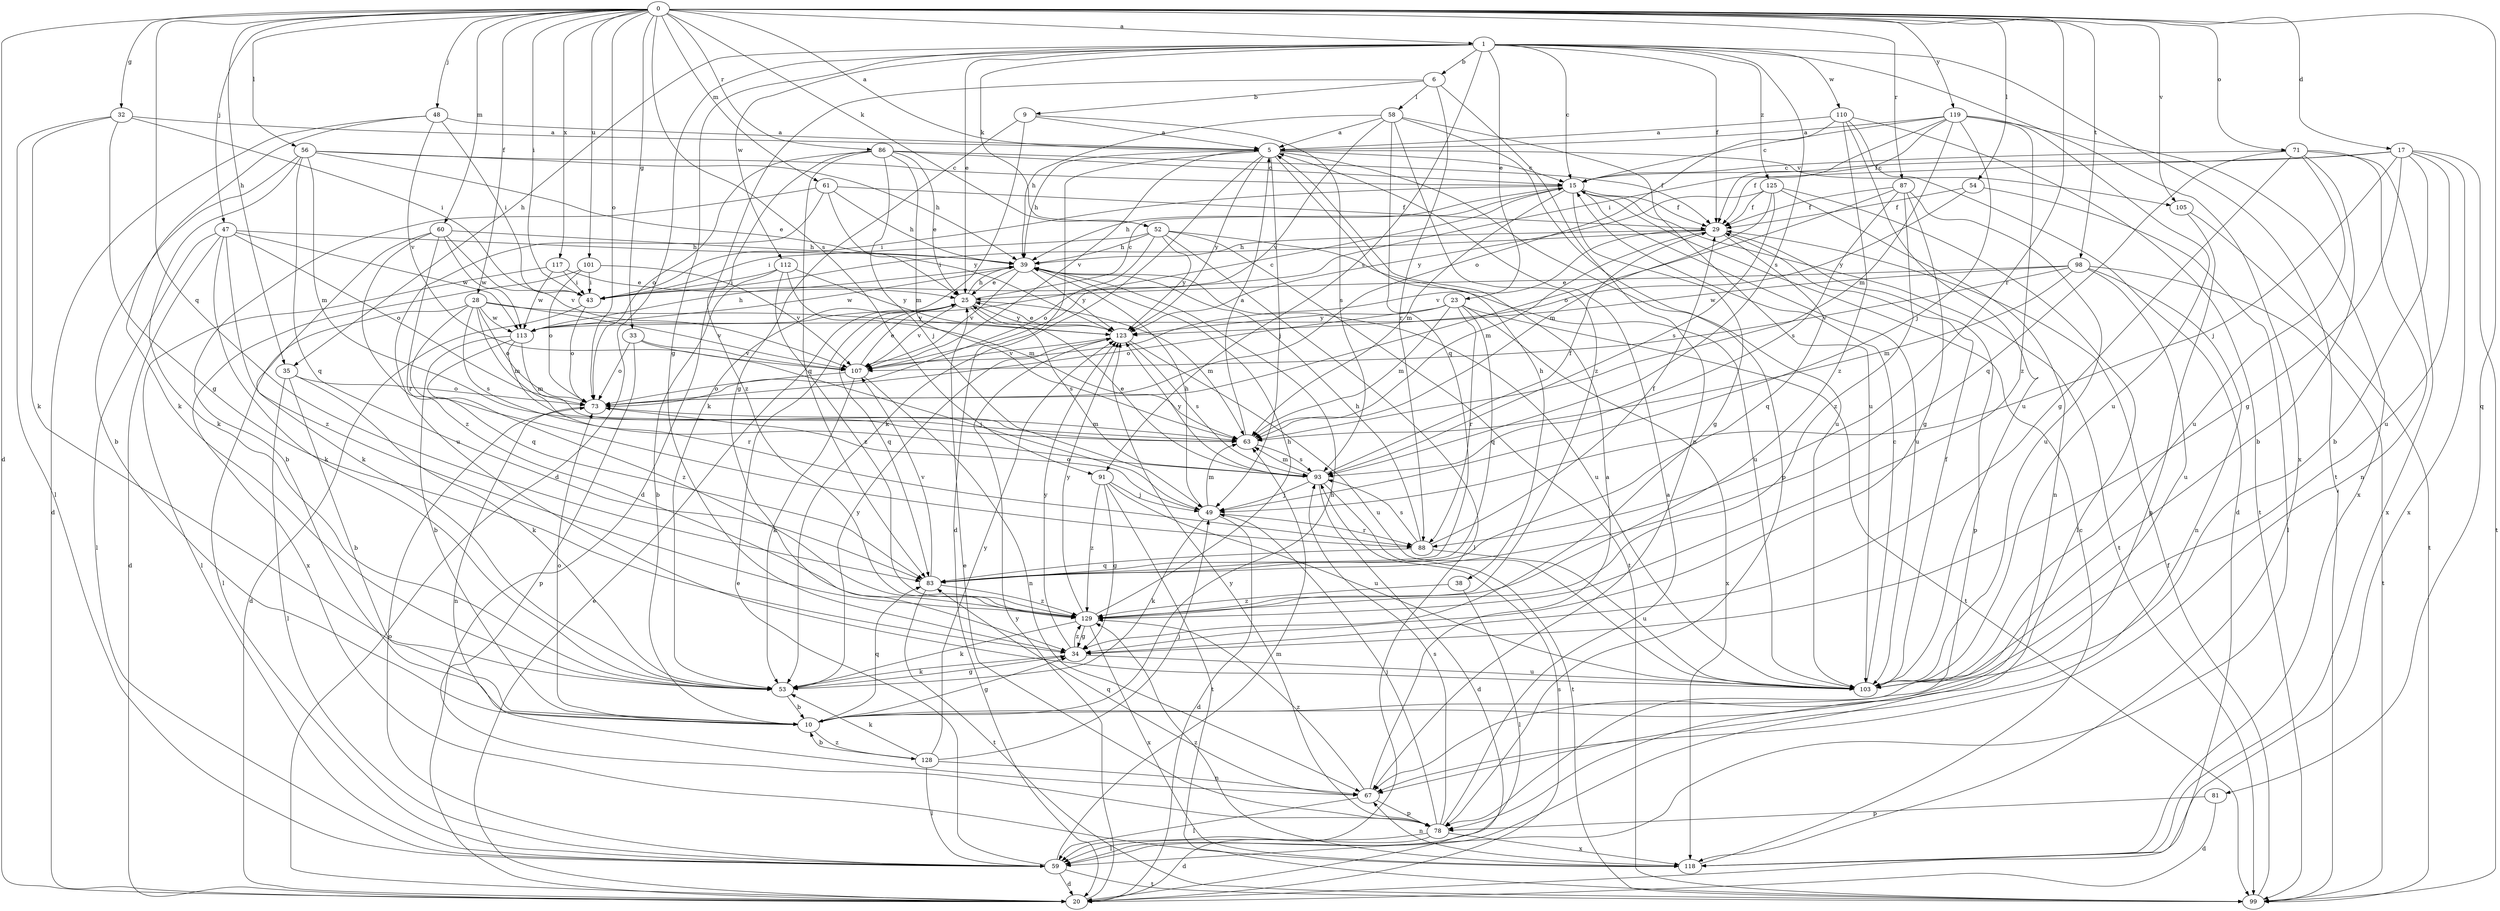 strict digraph  {
0;
1;
5;
6;
9;
10;
15;
17;
20;
23;
25;
28;
29;
32;
33;
34;
35;
38;
39;
43;
47;
48;
49;
52;
53;
54;
56;
58;
59;
60;
61;
63;
67;
71;
73;
78;
81;
83;
86;
87;
88;
91;
93;
98;
99;
101;
103;
105;
107;
110;
112;
113;
117;
118;
119;
123;
125;
128;
129;
0 -> 1  [label=a];
0 -> 5  [label=a];
0 -> 17  [label=d];
0 -> 20  [label=d];
0 -> 28  [label=f];
0 -> 32  [label=g];
0 -> 33  [label=g];
0 -> 35  [label=h];
0 -> 43  [label=i];
0 -> 47  [label=j];
0 -> 48  [label=j];
0 -> 52  [label=k];
0 -> 54  [label=l];
0 -> 56  [label=l];
0 -> 60  [label=m];
0 -> 61  [label=m];
0 -> 71  [label=o];
0 -> 73  [label=o];
0 -> 81  [label=q];
0 -> 83  [label=q];
0 -> 86  [label=r];
0 -> 87  [label=r];
0 -> 88  [label=r];
0 -> 91  [label=s];
0 -> 98  [label=t];
0 -> 101  [label=u];
0 -> 105  [label=v];
0 -> 117  [label=x];
0 -> 119  [label=y];
1 -> 6  [label=b];
1 -> 15  [label=c];
1 -> 20  [label=d];
1 -> 23  [label=e];
1 -> 25  [label=e];
1 -> 29  [label=f];
1 -> 34  [label=g];
1 -> 35  [label=h];
1 -> 52  [label=k];
1 -> 91  [label=s];
1 -> 93  [label=s];
1 -> 99  [label=t];
1 -> 110  [label=w];
1 -> 112  [label=w];
1 -> 118  [label=x];
1 -> 125  [label=z];
5 -> 15  [label=c];
5 -> 20  [label=d];
5 -> 38  [label=h];
5 -> 39  [label=h];
5 -> 49  [label=j];
5 -> 53  [label=k];
5 -> 103  [label=u];
5 -> 105  [label=v];
5 -> 107  [label=v];
5 -> 123  [label=y];
6 -> 9  [label=b];
6 -> 20  [label=d];
6 -> 58  [label=l];
6 -> 67  [label=n];
6 -> 88  [label=r];
9 -> 5  [label=a];
9 -> 34  [label=g];
9 -> 53  [label=k];
9 -> 93  [label=s];
10 -> 34  [label=g];
10 -> 39  [label=h];
10 -> 73  [label=o];
10 -> 83  [label=q];
10 -> 128  [label=z];
15 -> 29  [label=f];
15 -> 34  [label=g];
15 -> 39  [label=h];
15 -> 43  [label=i];
15 -> 63  [label=m];
15 -> 99  [label=t];
15 -> 103  [label=u];
17 -> 10  [label=b];
17 -> 15  [label=c];
17 -> 29  [label=f];
17 -> 34  [label=g];
17 -> 49  [label=j];
17 -> 99  [label=t];
17 -> 103  [label=u];
17 -> 118  [label=x];
20 -> 25  [label=e];
20 -> 93  [label=s];
20 -> 123  [label=y];
23 -> 63  [label=m];
23 -> 73  [label=o];
23 -> 83  [label=q];
23 -> 88  [label=r];
23 -> 99  [label=t];
23 -> 118  [label=x];
23 -> 123  [label=y];
25 -> 15  [label=c];
25 -> 39  [label=h];
25 -> 63  [label=m];
25 -> 83  [label=q];
25 -> 93  [label=s];
25 -> 107  [label=v];
25 -> 123  [label=y];
28 -> 59  [label=l];
28 -> 63  [label=m];
28 -> 73  [label=o];
28 -> 83  [label=q];
28 -> 93  [label=s];
28 -> 107  [label=v];
28 -> 113  [label=w];
28 -> 123  [label=y];
29 -> 39  [label=h];
29 -> 43  [label=i];
29 -> 63  [label=m];
29 -> 78  [label=p];
29 -> 83  [label=q];
29 -> 107  [label=v];
32 -> 5  [label=a];
32 -> 34  [label=g];
32 -> 43  [label=i];
32 -> 53  [label=k];
32 -> 59  [label=l];
33 -> 49  [label=j];
33 -> 73  [label=o];
33 -> 78  [label=p];
33 -> 107  [label=v];
34 -> 53  [label=k];
34 -> 103  [label=u];
34 -> 123  [label=y];
34 -> 129  [label=z];
35 -> 10  [label=b];
35 -> 53  [label=k];
35 -> 59  [label=l];
35 -> 73  [label=o];
38 -> 59  [label=l];
38 -> 129  [label=z];
39 -> 25  [label=e];
39 -> 103  [label=u];
39 -> 107  [label=v];
39 -> 113  [label=w];
39 -> 123  [label=y];
43 -> 20  [label=d];
43 -> 73  [label=o];
47 -> 20  [label=d];
47 -> 39  [label=h];
47 -> 53  [label=k];
47 -> 59  [label=l];
47 -> 73  [label=o];
47 -> 113  [label=w];
47 -> 129  [label=z];
48 -> 5  [label=a];
48 -> 20  [label=d];
48 -> 43  [label=i];
48 -> 53  [label=k];
48 -> 107  [label=v];
49 -> 20  [label=d];
49 -> 39  [label=h];
49 -> 53  [label=k];
49 -> 63  [label=m];
49 -> 73  [label=o];
49 -> 88  [label=r];
52 -> 39  [label=h];
52 -> 43  [label=i];
52 -> 59  [label=l];
52 -> 73  [label=o];
52 -> 99  [label=t];
52 -> 103  [label=u];
52 -> 123  [label=y];
53 -> 10  [label=b];
53 -> 34  [label=g];
53 -> 123  [label=y];
54 -> 29  [label=f];
54 -> 59  [label=l];
54 -> 123  [label=y];
56 -> 10  [label=b];
56 -> 15  [label=c];
56 -> 25  [label=e];
56 -> 39  [label=h];
56 -> 53  [label=k];
56 -> 63  [label=m];
56 -> 83  [label=q];
58 -> 5  [label=a];
58 -> 39  [label=h];
58 -> 78  [label=p];
58 -> 83  [label=q];
58 -> 103  [label=u];
58 -> 107  [label=v];
58 -> 129  [label=z];
59 -> 20  [label=d];
59 -> 25  [label=e];
59 -> 63  [label=m];
59 -> 73  [label=o];
59 -> 99  [label=t];
60 -> 39  [label=h];
60 -> 53  [label=k];
60 -> 88  [label=r];
60 -> 107  [label=v];
60 -> 113  [label=w];
60 -> 129  [label=z];
61 -> 10  [label=b];
61 -> 29  [label=f];
61 -> 39  [label=h];
61 -> 103  [label=u];
61 -> 123  [label=y];
63 -> 5  [label=a];
63 -> 93  [label=s];
67 -> 5  [label=a];
67 -> 59  [label=l];
67 -> 78  [label=p];
67 -> 83  [label=q];
67 -> 129  [label=z];
71 -> 10  [label=b];
71 -> 15  [label=c];
71 -> 34  [label=g];
71 -> 67  [label=n];
71 -> 83  [label=q];
71 -> 103  [label=u];
71 -> 118  [label=x];
73 -> 63  [label=m];
73 -> 67  [label=n];
78 -> 5  [label=a];
78 -> 20  [label=d];
78 -> 25  [label=e];
78 -> 49  [label=j];
78 -> 59  [label=l];
78 -> 93  [label=s];
78 -> 118  [label=x];
78 -> 123  [label=y];
81 -> 20  [label=d];
81 -> 78  [label=p];
83 -> 99  [label=t];
83 -> 107  [label=v];
83 -> 129  [label=z];
86 -> 15  [label=c];
86 -> 25  [label=e];
86 -> 29  [label=f];
86 -> 49  [label=j];
86 -> 63  [label=m];
86 -> 73  [label=o];
86 -> 83  [label=q];
86 -> 129  [label=z];
87 -> 29  [label=f];
87 -> 34  [label=g];
87 -> 73  [label=o];
87 -> 93  [label=s];
87 -> 103  [label=u];
87 -> 129  [label=z];
88 -> 29  [label=f];
88 -> 39  [label=h];
88 -> 83  [label=q];
88 -> 93  [label=s];
88 -> 103  [label=u];
91 -> 34  [label=g];
91 -> 49  [label=j];
91 -> 99  [label=t];
91 -> 103  [label=u];
91 -> 129  [label=z];
93 -> 20  [label=d];
93 -> 25  [label=e];
93 -> 29  [label=f];
93 -> 49  [label=j];
93 -> 63  [label=m];
93 -> 99  [label=t];
93 -> 123  [label=y];
98 -> 25  [label=e];
98 -> 63  [label=m];
98 -> 67  [label=n];
98 -> 99  [label=t];
98 -> 103  [label=u];
98 -> 107  [label=v];
98 -> 113  [label=w];
99 -> 29  [label=f];
101 -> 43  [label=i];
101 -> 73  [label=o];
101 -> 107  [label=v];
101 -> 118  [label=x];
103 -> 15  [label=c];
103 -> 29  [label=f];
105 -> 78  [label=p];
105 -> 99  [label=t];
107 -> 25  [label=e];
107 -> 53  [label=k];
107 -> 67  [label=n];
107 -> 73  [label=o];
110 -> 5  [label=a];
110 -> 20  [label=d];
110 -> 73  [label=o];
110 -> 99  [label=t];
110 -> 103  [label=u];
110 -> 129  [label=z];
112 -> 10  [label=b];
112 -> 43  [label=i];
112 -> 63  [label=m];
112 -> 123  [label=y];
112 -> 129  [label=z];
113 -> 10  [label=b];
113 -> 15  [label=c];
113 -> 39  [label=h];
113 -> 63  [label=m];
113 -> 88  [label=r];
113 -> 129  [label=z];
117 -> 25  [label=e];
117 -> 43  [label=i];
117 -> 59  [label=l];
117 -> 113  [label=w];
118 -> 15  [label=c];
118 -> 67  [label=n];
118 -> 129  [label=z];
119 -> 5  [label=a];
119 -> 15  [label=c];
119 -> 29  [label=f];
119 -> 43  [label=i];
119 -> 49  [label=j];
119 -> 63  [label=m];
119 -> 103  [label=u];
119 -> 118  [label=x];
119 -> 129  [label=z];
123 -> 25  [label=e];
123 -> 93  [label=s];
123 -> 103  [label=u];
123 -> 107  [label=v];
125 -> 29  [label=f];
125 -> 59  [label=l];
125 -> 63  [label=m];
125 -> 67  [label=n];
125 -> 93  [label=s];
125 -> 123  [label=y];
128 -> 10  [label=b];
128 -> 49  [label=j];
128 -> 53  [label=k];
128 -> 59  [label=l];
128 -> 67  [label=n];
128 -> 123  [label=y];
129 -> 34  [label=g];
129 -> 39  [label=h];
129 -> 53  [label=k];
129 -> 118  [label=x];
129 -> 123  [label=y];
}
